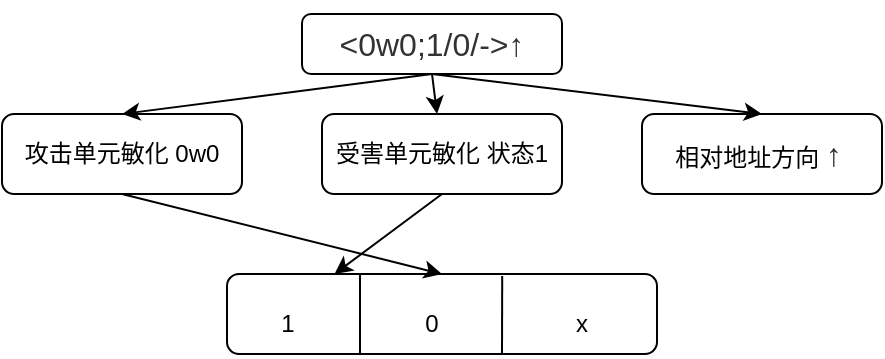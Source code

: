 <mxfile version="20.5.1" type="github"><diagram id="ruv5yLbRzJieiHYEBziF" name="第 1 页"><mxGraphModel dx="1422" dy="794" grid="1" gridSize="10" guides="1" tooltips="1" connect="1" arrows="1" fold="1" page="1" pageScale="1" pageWidth="827" pageHeight="1169" math="0" shadow="0"><root><mxCell id="0"/><mxCell id="1" parent="0"/><mxCell id="Gj9aPuLcl7VE9s97e4JX-1" value="&lt;p class=&quot;MsoNormal&quot;&gt;&lt;span style=&quot;color: rgb(51, 51, 51); letter-spacing: 0pt; font-size: 12pt; background: rgb(255, 255, 255);&quot;&gt;&amp;lt;0w0;1/0/-&amp;gt;↑&lt;/span&gt;&lt;/p&gt;" style="rounded=1;whiteSpace=wrap;html=1;" vertex="1" parent="1"><mxGeometry x="320" y="250" width="130" height="30" as="geometry"/></mxCell><mxCell id="Gj9aPuLcl7VE9s97e4JX-3" value="攻击单元敏化 0w0" style="rounded=1;whiteSpace=wrap;html=1;" vertex="1" parent="1"><mxGeometry x="170" y="300" width="120" height="40" as="geometry"/></mxCell><mxCell id="Gj9aPuLcl7VE9s97e4JX-4" value="受害单元敏化 状态1" style="rounded=1;whiteSpace=wrap;html=1;" vertex="1" parent="1"><mxGeometry x="330" y="300" width="120" height="40" as="geometry"/></mxCell><mxCell id="Gj9aPuLcl7VE9s97e4JX-5" value="相对地址方向&amp;nbsp;&lt;span style=&quot;background-color: rgb(255, 255, 255); color: rgb(51, 51, 51); font-size: 12pt; letter-spacing: 0pt;&quot;&gt;↑&lt;/span&gt;&lt;span style=&quot;background-color: initial;&quot;&gt;&amp;nbsp;&lt;/span&gt;" style="rounded=1;whiteSpace=wrap;html=1;" vertex="1" parent="1"><mxGeometry x="490" y="300" width="120" height="40" as="geometry"/></mxCell><mxCell id="Gj9aPuLcl7VE9s97e4JX-6" value="" style="endArrow=classic;html=1;rounded=0;exitX=0.5;exitY=1;exitDx=0;exitDy=0;entryX=0.5;entryY=0;entryDx=0;entryDy=0;" edge="1" parent="1" source="Gj9aPuLcl7VE9s97e4JX-1" target="Gj9aPuLcl7VE9s97e4JX-3"><mxGeometry width="50" height="50" relative="1" as="geometry"><mxPoint x="480" y="490" as="sourcePoint"/><mxPoint x="530" y="440" as="targetPoint"/></mxGeometry></mxCell><mxCell id="Gj9aPuLcl7VE9s97e4JX-7" value="" style="endArrow=classic;html=1;rounded=0;exitX=0.5;exitY=1;exitDx=0;exitDy=0;" edge="1" parent="1" source="Gj9aPuLcl7VE9s97e4JX-1" target="Gj9aPuLcl7VE9s97e4JX-4"><mxGeometry width="50" height="50" relative="1" as="geometry"><mxPoint x="480" y="490" as="sourcePoint"/><mxPoint x="530" y="440" as="targetPoint"/></mxGeometry></mxCell><mxCell id="Gj9aPuLcl7VE9s97e4JX-8" value="" style="endArrow=classic;html=1;rounded=0;exitX=0.5;exitY=1;exitDx=0;exitDy=0;entryX=0.5;entryY=0;entryDx=0;entryDy=0;" edge="1" parent="1" source="Gj9aPuLcl7VE9s97e4JX-1" target="Gj9aPuLcl7VE9s97e4JX-5"><mxGeometry width="50" height="50" relative="1" as="geometry"><mxPoint x="480" y="490" as="sourcePoint"/><mxPoint x="530" y="440" as="targetPoint"/></mxGeometry></mxCell><mxCell id="Gj9aPuLcl7VE9s97e4JX-9" value="" style="rounded=1;whiteSpace=wrap;html=1;" vertex="1" parent="1"><mxGeometry x="282.5" y="380" width="215" height="40" as="geometry"/></mxCell><mxCell id="Gj9aPuLcl7VE9s97e4JX-11" value="" style="endArrow=none;html=1;rounded=0;" edge="1" parent="1"><mxGeometry width="50" height="50" relative="1" as="geometry"><mxPoint x="349" y="420" as="sourcePoint"/><mxPoint x="349" y="380" as="targetPoint"/></mxGeometry></mxCell><mxCell id="Gj9aPuLcl7VE9s97e4JX-12" value="" style="endArrow=none;html=1;rounded=0;entryX=0.64;entryY=0.025;entryDx=0;entryDy=0;entryPerimeter=0;" edge="1" parent="1" target="Gj9aPuLcl7VE9s97e4JX-9"><mxGeometry width="50" height="50" relative="1" as="geometry"><mxPoint x="420" y="420" as="sourcePoint"/><mxPoint x="530" y="440" as="targetPoint"/></mxGeometry></mxCell><mxCell id="Gj9aPuLcl7VE9s97e4JX-14" value="" style="endArrow=classic;html=1;rounded=0;exitX=0.5;exitY=1;exitDx=0;exitDy=0;entryX=0.25;entryY=0;entryDx=0;entryDy=0;" edge="1" parent="1" source="Gj9aPuLcl7VE9s97e4JX-4" target="Gj9aPuLcl7VE9s97e4JX-9"><mxGeometry width="50" height="50" relative="1" as="geometry"><mxPoint x="480" y="490" as="sourcePoint"/><mxPoint x="530" y="440" as="targetPoint"/></mxGeometry></mxCell><mxCell id="Gj9aPuLcl7VE9s97e4JX-15" value="1" style="text;html=1;strokeColor=none;fillColor=none;align=center;verticalAlign=middle;whiteSpace=wrap;rounded=0;" vertex="1" parent="1"><mxGeometry x="282.5" y="390" width="60" height="30" as="geometry"/></mxCell><mxCell id="Gj9aPuLcl7VE9s97e4JX-16" value="" style="endArrow=classic;html=1;rounded=0;exitX=0.5;exitY=1;exitDx=0;exitDy=0;entryX=0.5;entryY=0;entryDx=0;entryDy=0;" edge="1" parent="1" source="Gj9aPuLcl7VE9s97e4JX-3" target="Gj9aPuLcl7VE9s97e4JX-9"><mxGeometry width="50" height="50" relative="1" as="geometry"><mxPoint x="480" y="490" as="sourcePoint"/><mxPoint x="530" y="440" as="targetPoint"/></mxGeometry></mxCell><mxCell id="Gj9aPuLcl7VE9s97e4JX-17" value="0" style="text;html=1;strokeColor=none;fillColor=none;align=center;verticalAlign=middle;whiteSpace=wrap;rounded=0;" vertex="1" parent="1"><mxGeometry x="355" y="390" width="60" height="30" as="geometry"/></mxCell><mxCell id="Gj9aPuLcl7VE9s97e4JX-18" value="x" style="text;html=1;strokeColor=none;fillColor=none;align=center;verticalAlign=middle;whiteSpace=wrap;rounded=0;" vertex="1" parent="1"><mxGeometry x="430" y="390" width="60" height="30" as="geometry"/></mxCell></root></mxGraphModel></diagram></mxfile>